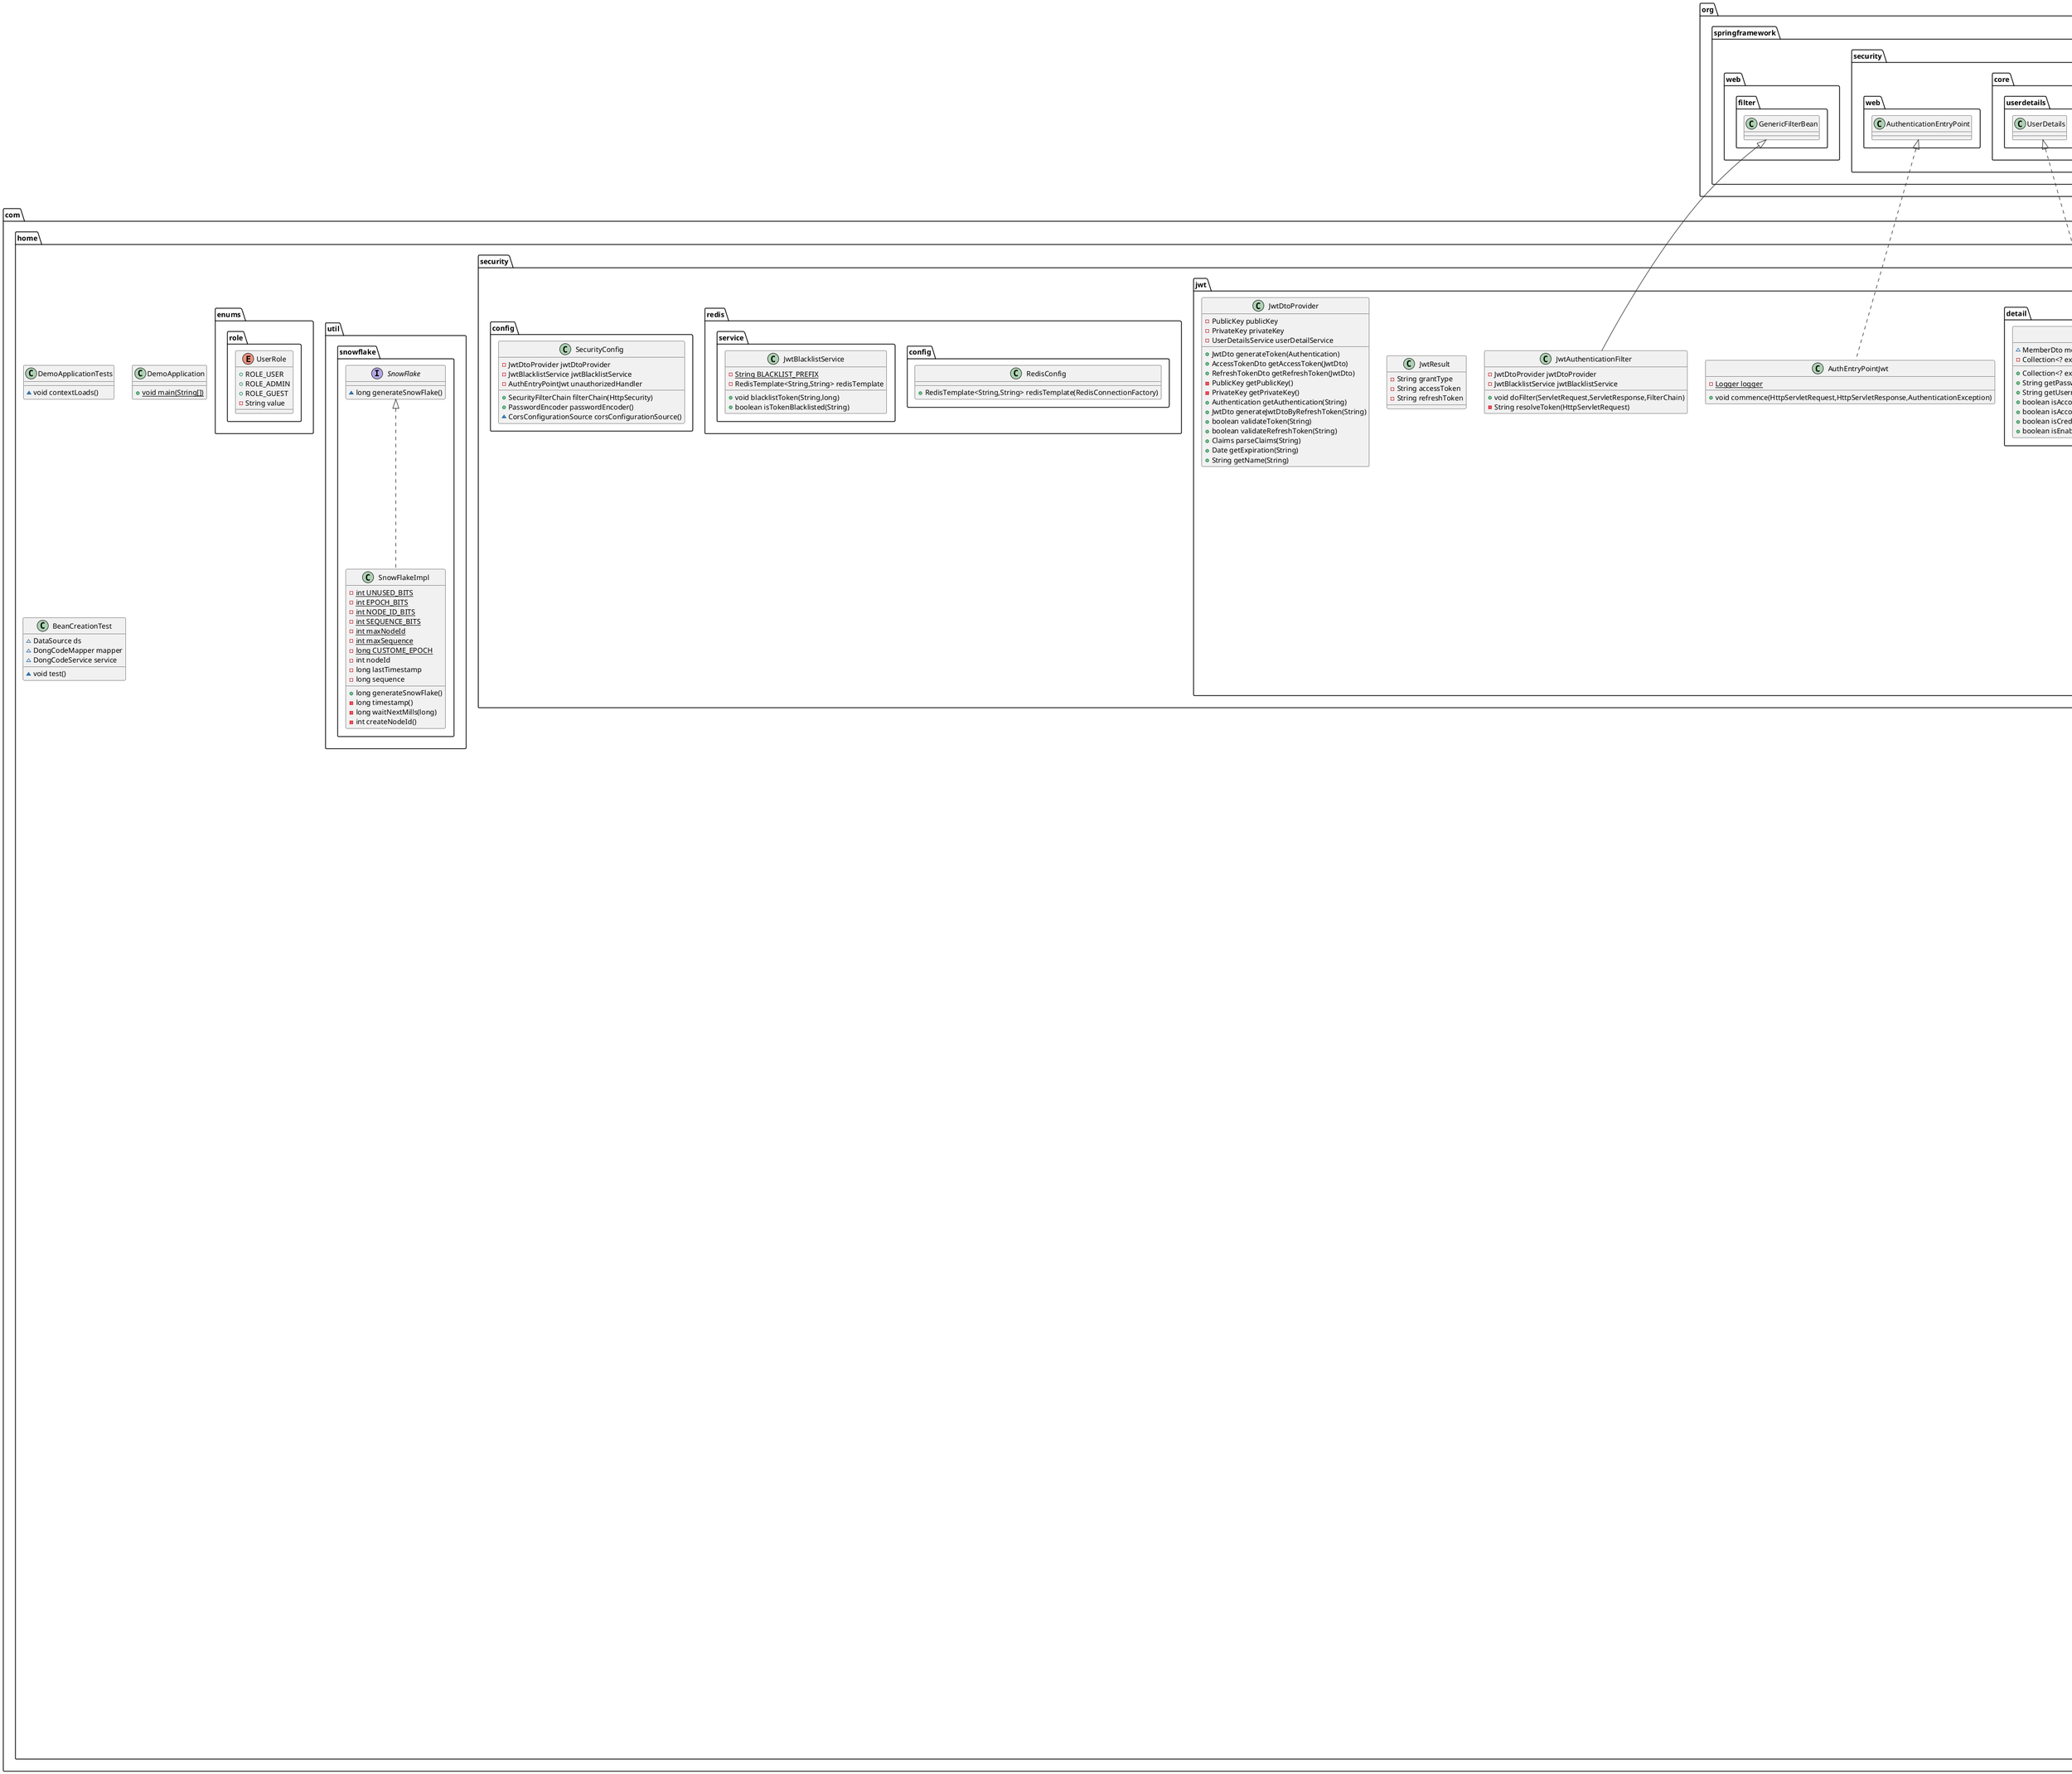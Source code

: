 @startuml
class com.home.dto.HouseInfoDto {
- int buildYear
- String roadName
- String dong
- String dongCode
- String aptName
- String jibun
- String lng
- String lat
}

class com.home.dto.HouseDealDto {
- String dealAmount
- int dealYear
- int dealMonth
- String area
- String floor
- String apartmentName
}

interface com.home.mapper.HouseDealMapper {
~ List<HouseDealDto> findAllByAptCode(String)
~ List<HouseDealDto> findAllByAptCodeYear(String,int)
~ List<HouseDealDto> findAllByAptCodeYearMonth(String,int,int)
}

class com.home.dto.PasswordDto {
~ String email
~ String curPassword
~ String newPassword
~ String confirmPassword
}

interface com.home.mapper.MemberMapper {
+ void insertMember(MemberDto)
+ void insertRole(MemberDto)
+ void insertRefreshToken(Map<String,Object>)
+ void deleteRefreshToken(long)
+ MemberDto findById(long)
+ MemberDto findByEmail(String)
+ List<MemberDto> findAll()
+ void update(MemberDto)
+ void updateByEmail(MemberDto)
+ void delete(long)
+ void deleteByEmail(String)
}

class com.home.controller.HouseDealRestController {
- HouseDealService service
+ ResponseEntity<?> getDealListByAptName(String)
+ ResponseEntity<?> getDealListByAptNameYear(String,int)
+ ResponseEntity<?> getDealListByAptNameYearMonth(String,int,int)
}


class com.home.service.DongCodeServiceImpl {
- DongCodeMapper mapper
+ List<DongCodeDto> findAllSido()
+ List<DongCodeDto> findGugunBySido(String)
+ List<DongCodeDto> findDongByGugun(String)
}


class com.home.DemoApplicationTests {
~ void contextLoads()
}

class com.home.security.jwt.dto.JwtDto {
- String grantType
- String accessToken
- String refreshToken
}

interface com.home.mapper.HouseSimpleMapper {
~ List<HouseSimpleDto> findAptListByLngLatRange(String,String,String,String)
~ List<HouseSimpleDto> findAptListByDongCode(String)
~ List<HouseSimpleDto> findAptListByAptName(String)
}

class com.home.dto.CommentDetailDto {
- long id
- long userId
- long postId
- String name
- String imgURL
- String content
- Integer like
- LocalDateTime createTime
}

class com.home.service.SearchServiceImpl {
- SearchMapper mapper
+ void updateKeywordCount(String)
+ List<SearchDto> getTopSearchRankList(int)
}


class com.home.dto.InterestDto {
- int id
- long userId
- int category
- String interestId
- String lng
- String lat
}

class com.home.controller.InterestRestController {
- InterestService interestService
+ ResponseEntity<?> findComplexList()
+ ResponseEntity<?> findSaleList()
+ ResponseEntity<?> registInterest(InterestDto)
+ ResponseEntity<?> delete(String)
}


interface com.home.mapper.CommentMapper {
~ void create(CommentDto)
~ CommentDto findById(long)
~ CommentDetailDto findCommentDetailById(long)
~ List<CommentDto> findByPostId(long)
~ List<CommentDetailDto> findCommentDetailByPostId(long)
~ List<CommentDto> findAll()
~ void update(CommentDto)
~ void delete(long)
}

interface com.home.mapper.AnnouncementMapper {
~ void create(AnnouncementDto)
~ AnnouncementDto findById(int)
~ List<AnnouncementDto> findAll()
~ void update(AnnouncementDto)
~ void delete(int)
}

class com.home.controller.SearchRestController {
- SearchService service
+ ResponseEntity<?> updateKeywordCount(String)
+ ResponseEntity<?> getSearchRankList(int)
}


class com.home.dto.HouseSimpleDto {
- String aptName
- String dongCode
- String address
- String lng
- String lat
- String thumbImg
}

class com.home.security.redis.config.RedisConfig {
+ RedisTemplate<String,String> redisTemplate(RedisConnectionFactory)
}

interface com.home.service.HouseSimpleService {
~ List<HouseSimpleDto> findAptListByLngLatRange(String,String,String,String)
~ List<DongCodeDto> findAptListGroupByDongByLngLatRange(String,String,String,String)
~ List<HouseSimpleDto> findAptListByDongCode(String)
~ List<HouseSimpleDto> findAptListByAptName(String)
}

class com.home.util.snowflake.SnowFlakeImpl {
- {static} int UNUSED_BITS
- {static} int EPOCH_BITS
- {static} int NODE_ID_BITS
- {static} int SEQUENCE_BITS
- {static} int maxNodeId
- {static} int maxSequence
- {static} long CUSTOME_EPOCH
- int nodeId
- long lastTimestamp
- long sequence
+ long generateSnowFlake()
- long timestamp()
- long waitNextMills(long)
- int createNodeId()
}


interface com.home.mapper.DongCodeMapper {
~ List<DongCodeDto> findAllSido()
~ List<DongCodeDto> findGugunBySido(String)
~ List<DongCodeDto> findDongByGugun(String)
}

class com.home.service.PostServiceImpl {
- {static} String UPLOAD_DIR
- PostMapper postMapper
- MemberMapper memberMapper
+ long write(PostDto)
+ PostDto findById(long)
+ PostDetailDto findPostDetailById(long)
+ List<PostDetailDto> findByUserId(long)
+ List<PostDetailDto> findByEmail(String)
+ List<PostDto> findAll()
+ List<PostDetailDto> findAllPostDetail()
+ List<PostDetailDto> findAllPostDetail(int,int,String,String)
+ void modify(PostDto)
+ void delete(long)
+ void deletePostById(String,Long)
+ void hit(long)
+ int like(long)
+ String uploadImg(MultipartFile)
+ Resource serveFile(String)
}


interface com.home.service.MemberService {
+ Long join(MemberJoinDto)
+ JwtDto login(String,String)
+ void logout(String)
+ JwtDto refreshToken(String)
+ List<MemberDto> findMembers()
+ MemberDto findById(long)
+ MemberDto findByEmail(String)
+ void update(long,MemberDto)
+ void updateByEmail(String,MemberDto)
+ void delete(long)
+ void deleteByEmail(String)
+ String uploadImg(MultipartFile)
+ Resource serveFile(String)
}

class com.home.service.EmailServiceImpl {
- JavaMailSender mailSender
- String fromEmail
+ void sendEmail(String,String,String)
+ void sendPasswordResetEmail(String,String)
}


enum com.home.enums.role.UserRole {
+  ROLE_USER
+  ROLE_ADMIN
+  ROLE_GUEST
- String value
}

interface com.home.service.PostService {
~ long write(PostDto)
~ PostDto findById(long)
~ PostDetailDto findPostDetailById(long)
~ List<PostDetailDto> findByUserId(long)
~ List<PostDetailDto> findByEmail(String)
~ List<PostDto> findAll()
~ List<PostDetailDto> findAllPostDetail()
~ List<PostDetailDto> findAllPostDetail(int,int,String,String)
~ void modify(PostDto)
~ void delete(long)
~ void deletePostById(String,Long)
~ void hit(long)
~ int like(long)
~ String uploadImg(MultipartFile)
~ Resource serveFile(String)
}

class com.home.service.HouseInfoServiceImpl {
- HouseInfoMapper mapper
+ List<HouseInfoDto> findAllbyDongCode(String)
+ List<HouseInfoDto> findAllbyKeyword(String)
}


class com.home.service.AnnouncementServiceImpl {
- AnnouncementMapper announcementMapper
+ void write(AnnouncementDto)
+ AnnouncementDto findById(int)
+ List<AnnouncementDto> findAll()
+ void modify(AnnouncementDto)
+ void delete(int)
}


interface com.home.mapper.PasswordResetTokenMapper {
~ void insertToken(PasswordResetTokenDto)
~ PasswordResetTokenDto findByToken(String)
~ void deleteByToken(String)
}

interface com.home.service.AnnouncementService {
~ void write(AnnouncementDto)
~ AnnouncementDto findById(int)
~ List<AnnouncementDto> findAll()
~ void modify(AnnouncementDto)
~ void delete(int)
}

class com.home.dto.CommentDto {
- long id
- long userId
- long postId
- String content
- Integer like
- LocalDateTime createTime
}

class com.home.security.jwt.dto.AccessTokenDto {
- String grantType
- String accessToken
+ {static} void main(String[])
}


class com.home.service.HouseDetailServiceImpl {
- HouseDetailMapper mapper
+ List<HouseDetailDto> findDetailInfoByApt(String,String)
}


class com.home.controller.CommentController {
- CommentService commentService
+ ResponseEntity<?> write(CommentDto)
+ ResponseEntity<?> like(long)
+ ResponseEntity<?> findById(long)
+ ResponseEntity<?> modify(long,CommentDto)
+ ResponseEntity<?> delete(long)
}


class com.home.dto.AnnouncementViewDto {
- String memberName
- String subject
- String content
- int hit
- Date registerTime
}

interface com.home.mapper.PasswordMapper {
~ String findByEmail(String)
~ void update(PasswordDto)
}

class com.home.dto.PostDetailDto {
- long id
- long userId
- String name
- String profileImgURL
- String title
- String content
- String imgURL
- Integer like
- Integer hit
- LocalDateTime createTime
- List<CommentDetailDto> comments
}

class com.home.service.CommentServiceImpl {
- CommentMapper commentMapper
+ long write(CommentDto)
+ CommentDto findById(long)
+ CommentDetailDto findCommentDetailById(long)
+ List<CommentDto> findByPostId(long)
+ List<CommentDetailDto> findCommentDetailByPostId(long)
+ List<CommentDto> findAll()
+ void modify(CommentDto)
+ void delete(long)
+ int like(long)
}


interface com.home.service.CommentService {
~ long write(CommentDto)
~ CommentDto findById(long)
~ CommentDetailDto findCommentDetailById(long)
~ List<CommentDto> findByPostId(long)
~ List<CommentDetailDto> findCommentDetailByPostId(long)
~ List<CommentDto> findAll()
~ void modify(CommentDto)
~ void delete(long)
~ int like(long)
}

class com.home.security.jwt.AuthEntryPointJwt {
- {static} Logger logger
+ void commence(HttpServletRequest,HttpServletResponse,AuthenticationException)
}


class com.home.dto.HouseSaleDto {
- String id
- String dongCode
- String aptName
- String description
- String price
- String lng
- String lat
- String img1
- String img2
- String img3
- String img4
- String img5
- String floor
- String size
- String maintenance_cost
}

interface com.home.util.snowflake.SnowFlake {
~ long generateSnowFlake()
}

interface com.home.mapper.PostMapper {
~ void create(PostDto)
~ PostDto findById(long)
~ PostDetailDto findPostDetailById(long)
~ List<PostDetailDto> findByUserId(long)
~ List<PostDetailDto> findByEmail(String)
~ List<PostDto> findAll()
~ List<PostDetailDto> findAllPostDetail()
~ List<PostDetailDto> findAllPostDetailWithPagination(int,int,String,String)
~ void update(PostDto)
~ void delete(long)
}

interface com.home.service.HouseDealService {
~ List<HouseDealDto> findAllByAptCode(String)
~ List<HouseDealDto> findAllByAptCode(String,int)
~ List<HouseDealDto> findAllByAptCode(String,int,int)
}

interface com.home.mapper.HouseSaleMapper {
~ List<HouseSaleDto> findSaleListByAptName(String,String)
~ List<HouseSaleDto> findSaleListByLocation(String,String,String,String)
~ List<HouseSaleDto> findSaleListByDongCode(String)
~ List<HouseSaleDto> findSaleListByKeyword(String)
~ List<HouseSaleDto> findSaleListById(String)
}

interface com.home.service.DongCodeService {
~ List<DongCodeDto> findAllSido()
~ List<DongCodeDto> findGugunBySido(String)
~ List<DongCodeDto> findDongByGugun(String)
}

class com.home.DemoApplication {
+ {static} void main(String[])
}

interface com.home.service.InterestService {
~ List<InterestDto> findAllUserInterestComplex()
~ List<InterestDto> findAllUserInterestSale()
~ void insertInterest(InterestDto)
~ boolean deleteInterest(String)
}

class com.home.security.redis.service.JwtBlacklistService {
- {static} String BLACKLIST_PREFIX
- RedisTemplate<String,String> redisTemplate
+ void blacklistToken(String,long)
+ boolean isTokenBlacklisted(String)
}


class com.home.dto.MemberDto {
- Long id
- String email
- String name
- String password
- String address
- String phoneNumber
- String imgURL
- UserRole role
}

class com.home.controller.MemberController {
- MemberService memberService
~ String serviceName
+ {static} void main(String[])
+ ResponseEntity<?> checkHealth(HttpServletRequest)
+ ResponseEntity<String> uploadFile(MultipartFile)
+ ResponseEntity<?> serveFile(String)
+ ResponseEntity<?> test(HttpServletRequest)
+ ResponseEntity<?> join(MemberJoinDto)
+ ResponseEntity<?> login(MemberDto)
+ ResponseEntity<?> refreshAccessToken(HttpServletRequest)
+ ResponseEntity<?> getProfile(Principal)
+ ResponseEntity<?> modify(MemberDto)
+ ResponseEntity<?> leave()
+ ResponseEntity<?> logout(HttpServletRequest)
- String resolveToken(HttpServletRequest)
}


class com.home.service.PasswordServiceImpl {
- PasswordEncoder passwordEncoder
- PasswordMapper passwordMapper
+ void changePassword(PasswordDto)
- void validateCurPassword(String,String)
+ void validatePasswordSame(String,String)
+ void validatePassword(String)
- {static} boolean patternMatches(String,String)
}


interface com.home.mapper.HouseInfoMapper {
~ List<HouseInfoDto> findAllbyDongCode(String)
~ List<HouseInfoDto> findAllbyKeyword(String)
}

class com.home.dto.ProfileDto {
- long id
- String email
- String name
- String address
- String phoneNumber
- String imgURL
}

interface com.home.service.EmailService {
+ void sendEmail(String,String,String)
+ void sendPasswordResetEmail(String,String)
}

class com.home.dto.PostDto {
- long id
- long userId
- String title
- String content
- String imgURL
- Integer like
- Integer hit
- LocalDateTime createTime
- List<CommentDto> comments
}

class com.home.service.HouseSaleServiceImpl {
- HouseSaleMapper mapper
+ List<HouseSaleDto> findSaleListByAptName(String,String)
+ List<HouseSaleDto> findSaleListByLocation(String,String,String,String)
+ List<HouseSaleDto> findSaleListByDongCode(String)
+ List<HouseSaleDto> findSaleListByKeyword(String)
+ List<HouseSaleDto> findSaleListById(String)
}


interface com.home.mapper.RefreshTokenMapper {
+ String findByToken(String)
}

class com.home.service.InterestServiceImpl {
- InterestMapper interestMapper
- MemberMapper memberMapper
+ List<InterestDto> findAllUserInterestComplex()
+ List<InterestDto> findAllUserInterestSale()
+ void insertInterest(InterestDto)
+ boolean deleteInterest(String)
}


class com.home.dto.MemberJoinDto {
- Long id
- String email
- String name
- String password
- String confirmPassword
- String address
- String phoneNumber
- String imgURL
- UserRole role
+ MemberDto toMemberDto()
}


class com.home.controller.PasswordController {
- PasswordService passwordService
+ ResponseEntity<?> changePassword(PasswordDto)
}


interface com.home.service.SearchService {
~ void updateKeywordCount(String)
~ List<SearchDto> getTopSearchRankList(int)
}

class com.home.security.jwt.dto.RefreshTokenDto {
- String grantType
- String refreshToken
+ {static} void main(String[])
}


interface com.home.service.HouseSaleService {
~ List<HouseSaleDto> findSaleListByAptName(String,String)
~ List<HouseSaleDto> findSaleListByLocation(String,String,String,String)
~ List<HouseSaleDto> findSaleListByDongCode(String)
~ List<HouseSaleDto> findSaleListByKeyword(String)
~ List<HouseSaleDto> findSaleListById(String)
}

interface com.home.service.HouseDetailService {
~ List<HouseDetailDto> findDetailInfoByApt(String,String)
}

class com.home.BeanCreationTest {
~ DataSource ds
~ DongCodeMapper mapper
~ DongCodeService service
~ void test()
}


interface com.home.service.PasswordService {
~ void changePassword(PasswordDto)
~ void validatePasswordSame(String,String)
~ void validatePassword(String)
}

class com.home.security.jwt.detail.CustomUserDetailService {
- MemberMapper memberMapper
+ UserDetails loadUserByUsername(String)
- UserDetails createUserDetails(MemberDto)
}


class com.home.dto.PasswordResetTokenDto {
- Long id
- String token
- String email
- LocalDateTime expiryDate
}

interface com.home.mapper.HouseDetailMapper {
~ List<HouseDetailDto> findDetailInfoByApt(String,String)
}

class com.home.service.HouseDealServiceImpl {
- HouseDealMapper mapper
+ List<HouseDealDto> findAllByAptCode(String)
+ List<HouseDealDto> findAllByAptCode(String,int)
+ List<HouseDealDto> findAllByAptCode(String,int,int)
}


class com.home.dto.DongCodeDto {
- String dongCode
- String sidoName
- String gugunName
- String dongName
- List<HouseSimpleDto> aptList
- int aptListCount
}

class com.home.controller.PasswordResetController {
- MemberService memberService
- EmailService emailService
- PasswordResetTokenMapper tokenMapper
- PasswordEncoder passwordEncoder
- PasswordService passwordService
+ ResponseEntity<String> requestPasswordReset(String)
+ ResponseEntity<String> resetPassword(String,PasswordDto)
+ ResponseEntity<String> validateToken(String)
}


class com.home.service.MemberServiceImpl {
- {static} String UPLOAD_DIR
- MemberMapper memberMapper
- RefreshTokenMapper refreshTokenMapper
- SnowFlake snowFlake
- AuthenticationManagerBuilder authenticationManagerBuilder
- JwtDtoProvider jwtDtoProvider
- PasswordEncoder passwordEncoder
- JwtBlacklistService jwtBlacklistService
- {static} boolean patternMatches(String,String)
+ Long join(MemberJoinDto)
- void validatePasswordSame(String,String)
- void validateEmail(String)
- void validatePassword(String)
- void validateAddress(String)
- void validatePhoneNumber(String)
+ JwtDto login(String,String)
+ void logout(String)
+ List<MemberDto> findMembers()
+ MemberDto findById(long)
+ MemberDto findByEmail(String)
+ void update(long,MemberDto)
+ void updateByEmail(String,MemberDto)
+ void delete(long)
+ void deleteByEmail(String)
+ String uploadImg(MultipartFile)
+ Resource serveFile(String)
- void validateDuplicateMember(MemberDto)
- void validateDuplicateMember(String)
+ JwtDto refreshToken(String)
}


class com.home.dto.HouseDetailDto {
- String complexNo
- String aptName
- String dongCode
- String address
- String dongAddress
- String roadAddress
- String houseHoldCount
- String highFloor
- String lowFloor
- String useApproveYmd
- String totalDongCount
- String parkingPossibleCount
- String parkingCountByHousehold
- String heatMethodTypeCode
- String heatFuelTypeCode
- String pyoengNames
- String lat
- String lng
- String images
- String images2
- String images3
- String images4
- String images5
}

class com.home.security.jwt.JwtAuthenticationFilter {
- JwtDtoProvider jwtDtoProvider
- JwtBlacklistService jwtBlacklistService
+ void doFilter(ServletRequest,ServletResponse,FilterChain)
- String resolveToken(HttpServletRequest)
}


class com.home.controller.AnnouncementController {
- AnnouncementService announcementService
- MemberService memberService
+ ResponseEntity<String> status(HttpServletRequest)
+ ResponseEntity<?> write(AnnouncementDto)
+ ResponseEntity<?> list()
+ ResponseEntity<?> getAnnouncement(int)
+ ResponseEntity<?> modify(int,AnnouncementDto)
+ ResponseEntity<?> delete(int)
}


class com.home.controller.PostController {
- PostService postService
+ ResponseEntity<?> findAll(int,int,String,String)
+ ResponseEntity<?> write(PostDto)
+ ResponseEntity<?> like(long)
+ ResponseEntity<?> findById(long)
+ ResponseEntity<?> findByEmail()
+ ResponseEntity<?> modify(long,PostDto)
+ ResponseEntity<?> delete(long)
+ ResponseEntity<String> uploadFile(MultipartFile)
+ ResponseEntity<?> serveFile(String)
}


interface com.home.service.HouseInfoService {
~ List<HouseInfoDto> findAllbyDongCode(String)
~ List<HouseInfoDto> findAllbyKeyword(String)
}

class com.home.security.jwt.JwtResult {
- String grantType
- String accessToken
- String refreshToken
}

interface com.home.mapper.SearchMapper {
~ void insertKeyword(String)
~ SearchDto isExistKeyword(String)
~ void updateKeywordCnt(String)
~ List<SearchDto> getAll()
}

interface com.home.mapper.InterestMapper {
~ List<InterestDto> findAllUserInterestComplex(long)
~ List<InterestDto> findAllUserInterestSale(long)
~ InterestDto findInterestByUserAndInterestId(long,String)
~ InterestDto findInterestById(int)
~ void insertInterest(InterestDto)
~ void deleteInterest(int)
}

class com.home.controller.DongCodeRestController {
- DongCodeService service
+ ResponseEntity<?> getAllSidoList()
+ ResponseEntity<?> getAllGugunList(String)
+ ResponseEntity<?> getAllDongList(String)
}


class com.home.controller.HouseInfoRestController {
- HouseInfoService infoService
- HouseSimpleService simpleService
- HouseDetailService detailService
- HouseSaleService saleService
+ ResponseEntity<?> getHouseInfoListByKeyword(String)
+ ResponseEntity<?> getHouseInfoByRange(String,String,String,String)
+ ResponseEntity<?> getHouseInfoByDongCode(String)
+ ResponseEntity<?> getHouseInfoGroupByRange(String,String,String,String)
+ ResponseEntity<?> getHouseDetailInfo(String,String)
+ ResponseEntity<?> getHouseSaleInfoByComplex(String,String)
+ ResponseEntity<?> getHouseSaleInfoByLocation(String,String,String,String)
+ ResponseEntity<?> getHouseSaleInfoByDongCode(String)
+ ResponseEntity<?> getHouseSaleInfoById(String)
+ ResponseEntity<?> getHouseSaleInfoByKeyword(String)
}


class com.home.service.HouseSimpleServiceImpl {
- HouseSimpleMapper mapper
+ List<HouseSimpleDto> findAptListByLngLatRange(String,String,String,String)
+ List<DongCodeDto> findAptListGroupByDongByLngLatRange(String,String,String,String)
+ List<HouseSimpleDto> findAptListByDongCode(String)
+ List<HouseSimpleDto> findAptListByAptName(String)
}


class com.home.security.jwt.JwtDtoProvider {
- PublicKey publicKey
- PrivateKey privateKey
- UserDetailsService userDetailService
+ JwtDto generateToken(Authentication)
+ AccessTokenDto getAccessToken(JwtDto)
+ RefreshTokenDto getRefreshToken(JwtDto)
- PublicKey getPublicKey()
- PrivateKey getPrivateKey()
+ Authentication getAuthentication(String)
+ JwtDto generateJwtDtoByRefreshToken(String)
+ boolean validateToken(String)
+ boolean validateRefreshToken(String)
+ Claims parseClaims(String)
+ Date getExpiration(String)
+ String getName(String)
}


class com.home.dto.SearchDto {
- String keyword
- int count
+ int compareTo(SearchDto)
}


class com.home.security.jwt.detail.MemberDetails {
~ MemberDto memberDto
- Collection<? extends GrantedAuthority> authorities
+ Collection<? extends GrantedAuthority> getAuthorities()
+ String getPassword()
+ String getUsername()
+ boolean isAccountNonExpired()
+ boolean isAccountNonLocked()
+ boolean isCredentialsNonExpired()
+ boolean isEnabled()
}


class com.home.security.config.SecurityConfig {
- JwtDtoProvider jwtDtoProvider
- JwtBlacklistService jwtBlacklistService
- AuthEntryPointJwt unauthorizedHandler
+ SecurityFilterChain filterChain(HttpSecurity)
+ PasswordEncoder passwordEncoder()
~ CorsConfigurationSource corsConfigurationSource()
}


class com.home.dto.AnnouncementDto {
- int announcementNo
- long memberId
- String memberName
- boolean isAdmin
- String subject
- String content
- int hit
- Date registerTime
}



com.home.service.DongCodeService <|.. com.home.service.DongCodeServiceImpl
com.home.service.SearchService <|.. com.home.service.SearchServiceImpl
com.home.util.snowflake.SnowFlake <|.. com.home.util.snowflake.SnowFlakeImpl
com.home.service.PostService <|.. com.home.service.PostServiceImpl
com.home.service.EmailService <|.. com.home.service.EmailServiceImpl
com.home.service.HouseInfoService <|.. com.home.service.HouseInfoServiceImpl
com.home.service.AnnouncementService <|.. com.home.service.AnnouncementServiceImpl
com.home.service.HouseDetailService <|.. com.home.service.HouseDetailServiceImpl
com.home.service.CommentService <|.. com.home.service.CommentServiceImpl
org.springframework.security.web.AuthenticationEntryPoint <|.. com.home.security.jwt.AuthEntryPointJwt
com.home.service.PasswordService <|.. com.home.service.PasswordServiceImpl
com.home.service.HouseSaleService <|.. com.home.service.HouseSaleServiceImpl
com.home.service.InterestService <|.. com.home.service.InterestServiceImpl
org.springframework.security.core.userdetails.UserDetailsService <|.. com.home.security.jwt.detail.CustomUserDetailService
com.home.service.HouseDealService <|.. com.home.service.HouseDealServiceImpl
com.home.service.MemberService <|.. com.home.service.MemberServiceImpl
org.springframework.web.filter.GenericFilterBean <|-- com.home.security.jwt.JwtAuthenticationFilter
com.home.service.HouseSimpleService <|.. com.home.service.HouseSimpleServiceImpl
com.home.dto.Comparable <|.. com.home.dto.SearchDto
org.springframework.security.core.userdetails.UserDetails <|.. com.home.security.jwt.detail.MemberDetails
@enduml